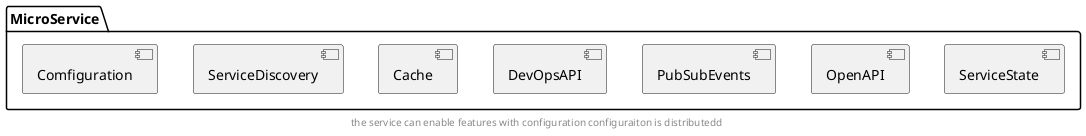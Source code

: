 @startuml
package MicroService {
    component [ServiceState] {
        footer Persistence store where data is stored
    }
    component [OpenAPI] {
        footer available OpenAPI specification API that expose the service behavior
    }
    component [PubSubEvents] {
        footer publish events when state changes, subscribe to them can act on them
    }
    component [DevOpsAPI] {

    }
    component [Cache] {

    }
    component [ServiceDiscovery] {

    }
    component [Comfiguration] {
        footer the service can enable features with configuration configuraiton is distributedd
    }
}
@enduml
